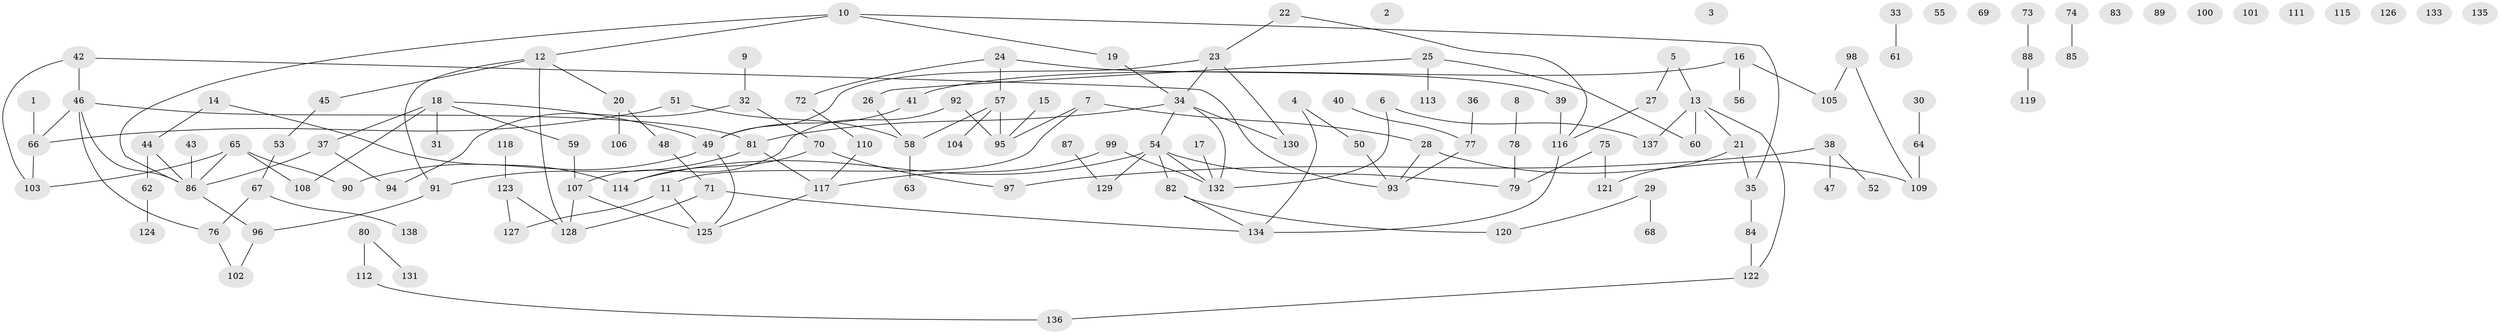 // Generated by graph-tools (version 1.1) at 2025/33/03/09/25 02:33:55]
// undirected, 138 vertices, 155 edges
graph export_dot {
graph [start="1"]
  node [color=gray90,style=filled];
  1;
  2;
  3;
  4;
  5;
  6;
  7;
  8;
  9;
  10;
  11;
  12;
  13;
  14;
  15;
  16;
  17;
  18;
  19;
  20;
  21;
  22;
  23;
  24;
  25;
  26;
  27;
  28;
  29;
  30;
  31;
  32;
  33;
  34;
  35;
  36;
  37;
  38;
  39;
  40;
  41;
  42;
  43;
  44;
  45;
  46;
  47;
  48;
  49;
  50;
  51;
  52;
  53;
  54;
  55;
  56;
  57;
  58;
  59;
  60;
  61;
  62;
  63;
  64;
  65;
  66;
  67;
  68;
  69;
  70;
  71;
  72;
  73;
  74;
  75;
  76;
  77;
  78;
  79;
  80;
  81;
  82;
  83;
  84;
  85;
  86;
  87;
  88;
  89;
  90;
  91;
  92;
  93;
  94;
  95;
  96;
  97;
  98;
  99;
  100;
  101;
  102;
  103;
  104;
  105;
  106;
  107;
  108;
  109;
  110;
  111;
  112;
  113;
  114;
  115;
  116;
  117;
  118;
  119;
  120;
  121;
  122;
  123;
  124;
  125;
  126;
  127;
  128;
  129;
  130;
  131;
  132;
  133;
  134;
  135;
  136;
  137;
  138;
  1 -- 66;
  4 -- 50;
  4 -- 134;
  5 -- 13;
  5 -- 27;
  6 -- 132;
  6 -- 137;
  7 -- 11;
  7 -- 28;
  7 -- 95;
  8 -- 78;
  9 -- 32;
  10 -- 12;
  10 -- 19;
  10 -- 35;
  10 -- 86;
  11 -- 125;
  11 -- 127;
  12 -- 20;
  12 -- 45;
  12 -- 91;
  12 -- 128;
  13 -- 21;
  13 -- 60;
  13 -- 122;
  13 -- 137;
  14 -- 44;
  14 -- 114;
  15 -- 95;
  16 -- 41;
  16 -- 56;
  16 -- 105;
  17 -- 132;
  18 -- 31;
  18 -- 37;
  18 -- 49;
  18 -- 59;
  18 -- 108;
  19 -- 34;
  20 -- 48;
  20 -- 106;
  21 -- 35;
  21 -- 121;
  22 -- 23;
  22 -- 116;
  23 -- 34;
  23 -- 49;
  23 -- 130;
  24 -- 39;
  24 -- 57;
  24 -- 72;
  25 -- 26;
  25 -- 60;
  25 -- 113;
  26 -- 58;
  27 -- 116;
  28 -- 93;
  28 -- 109;
  29 -- 68;
  29 -- 120;
  30 -- 64;
  32 -- 70;
  32 -- 94;
  33 -- 61;
  34 -- 54;
  34 -- 81;
  34 -- 130;
  34 -- 132;
  35 -- 84;
  36 -- 77;
  37 -- 86;
  37 -- 94;
  38 -- 47;
  38 -- 52;
  38 -- 97;
  39 -- 116;
  40 -- 77;
  41 -- 49;
  42 -- 46;
  42 -- 93;
  42 -- 103;
  43 -- 86;
  44 -- 62;
  44 -- 86;
  45 -- 53;
  46 -- 66;
  46 -- 76;
  46 -- 81;
  46 -- 86;
  48 -- 71;
  49 -- 90;
  49 -- 125;
  50 -- 93;
  51 -- 58;
  51 -- 66;
  53 -- 67;
  54 -- 79;
  54 -- 82;
  54 -- 114;
  54 -- 129;
  54 -- 132;
  57 -- 58;
  57 -- 95;
  57 -- 104;
  58 -- 63;
  59 -- 107;
  62 -- 124;
  64 -- 109;
  65 -- 86;
  65 -- 90;
  65 -- 103;
  65 -- 108;
  66 -- 103;
  67 -- 76;
  67 -- 138;
  70 -- 97;
  70 -- 114;
  71 -- 128;
  71 -- 134;
  72 -- 110;
  73 -- 88;
  74 -- 85;
  75 -- 79;
  75 -- 121;
  76 -- 102;
  77 -- 93;
  78 -- 79;
  80 -- 112;
  80 -- 131;
  81 -- 91;
  81 -- 117;
  82 -- 120;
  82 -- 134;
  84 -- 122;
  86 -- 96;
  87 -- 129;
  88 -- 119;
  91 -- 96;
  92 -- 95;
  92 -- 107;
  96 -- 102;
  98 -- 105;
  98 -- 109;
  99 -- 117;
  99 -- 132;
  107 -- 125;
  107 -- 128;
  110 -- 117;
  112 -- 136;
  116 -- 134;
  117 -- 125;
  118 -- 123;
  122 -- 136;
  123 -- 127;
  123 -- 128;
}
